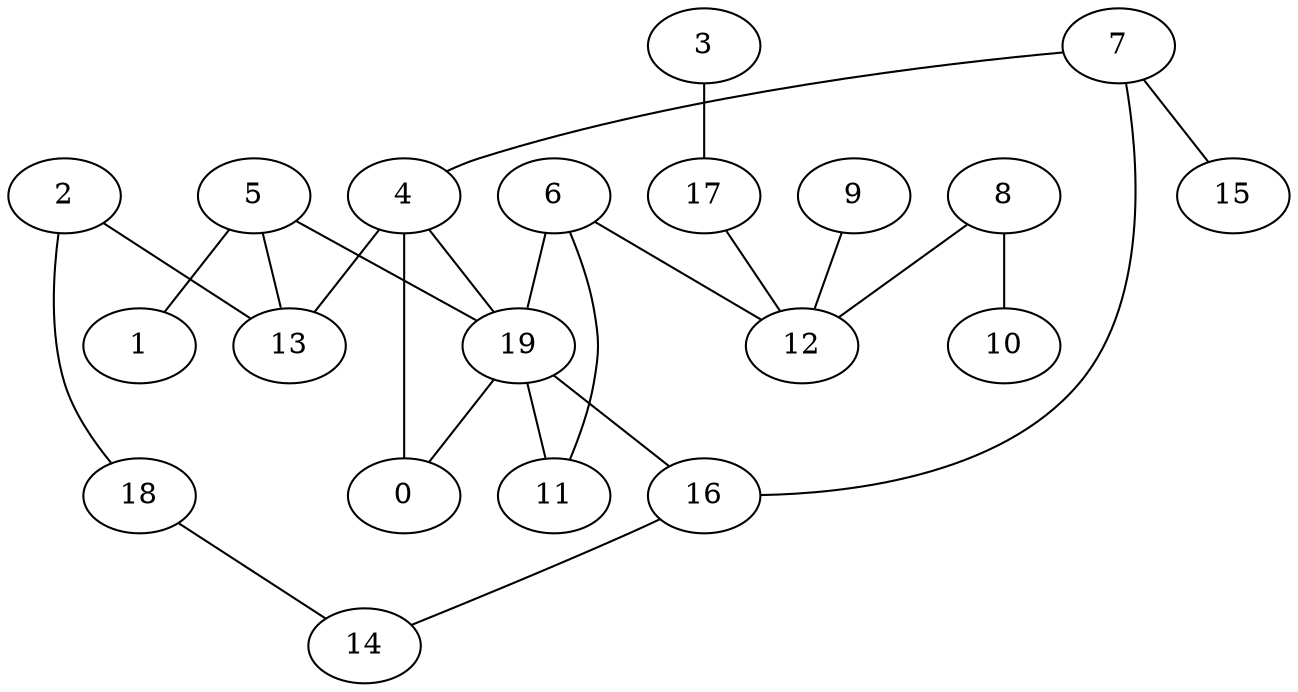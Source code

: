 digraph GG_graph {

subgraph G_graph {
edge [color = black]
"2" -> "13" [dir = none]
"8" -> "10" [dir = none]
"8" -> "12" [dir = none]
"6" -> "12" [dir = none]
"6" -> "19" [dir = none]
"19" -> "11" [dir = none]
"19" -> "0" [dir = none]
"19" -> "16" [dir = none]
"3" -> "17" [dir = none]
"16" -> "14" [dir = none]
"5" -> "1" [dir = none]
"5" -> "19" [dir = none]
"4" -> "13" [dir = none]
"4" -> "19" [dir = none]
"9" -> "12" [dir = none]
"17" -> "12" [dir = none]
"7" -> "15" [dir = none]
"7" -> "4" [dir = none]
"18" -> "14" [dir = none]
"2" -> "18" [dir = none]
"7" -> "16" [dir = none]
"6" -> "11" [dir = none]
"5" -> "13" [dir = none]
"4" -> "0" [dir = none]
}

}
